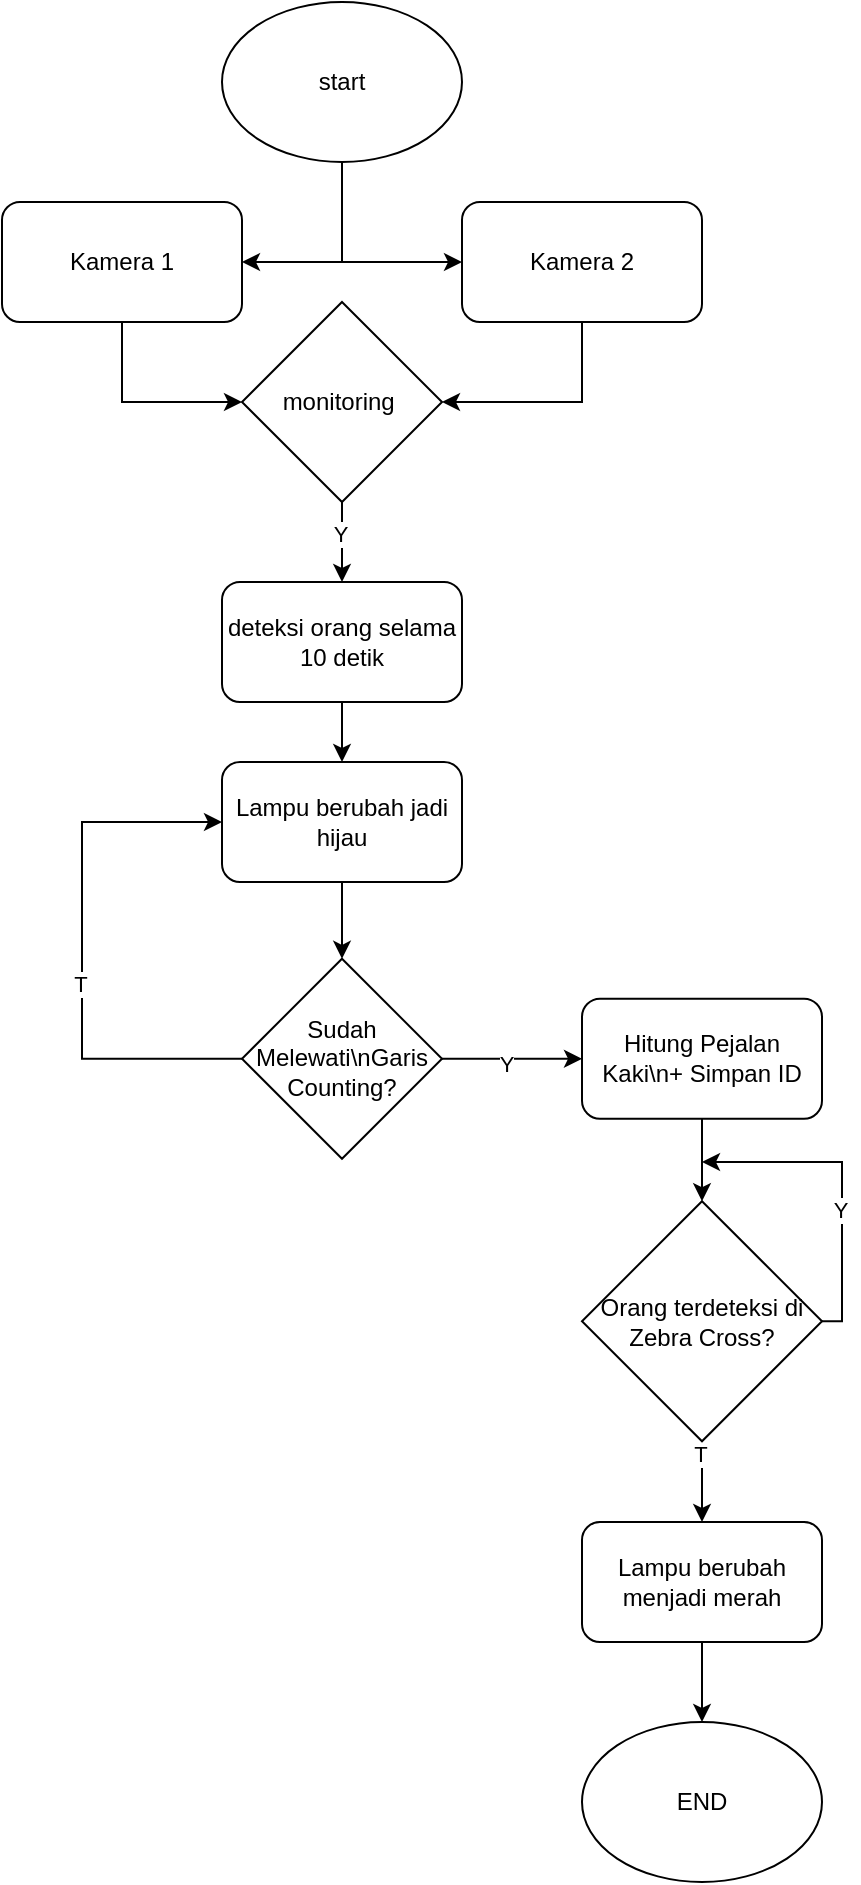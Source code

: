 <mxfile version="28.0.6" pages="3">
  <diagram name="Page-1" id="kqMX8wKbSJSOjKjzqDez">
    <mxGraphModel dx="1429" dy="905" grid="1" gridSize="10" guides="1" tooltips="1" connect="1" arrows="1" fold="1" page="1" pageScale="1" pageWidth="850" pageHeight="1100" math="0" shadow="0">
      <root>
        <mxCell id="0" />
        <mxCell id="1" parent="0" />
        <mxCell id="Sz4VTQsd2kn_JiCbOp-3-15" style="edgeStyle=orthogonalEdgeStyle;rounded=0;orthogonalLoop=1;jettySize=auto;html=1;entryX=0;entryY=0.5;entryDx=0;entryDy=0;" edge="1" parent="1" source="Sz4VTQsd2kn_JiCbOp-3-1" target="Sz4VTQsd2kn_JiCbOp-3-3">
          <mxGeometry relative="1" as="geometry">
            <Array as="points">
              <mxPoint x="280" y="150" />
            </Array>
          </mxGeometry>
        </mxCell>
        <mxCell id="Sz4VTQsd2kn_JiCbOp-3-17" style="edgeStyle=orthogonalEdgeStyle;rounded=0;orthogonalLoop=1;jettySize=auto;html=1;entryX=1;entryY=0.5;entryDx=0;entryDy=0;" edge="1" parent="1" source="Sz4VTQsd2kn_JiCbOp-3-1" target="Sz4VTQsd2kn_JiCbOp-3-2">
          <mxGeometry relative="1" as="geometry">
            <Array as="points">
              <mxPoint x="280" y="150" />
            </Array>
          </mxGeometry>
        </mxCell>
        <mxCell id="Sz4VTQsd2kn_JiCbOp-3-1" value="start" style="ellipse;whiteSpace=wrap;html=1;" vertex="1" parent="1">
          <mxGeometry x="220" y="20" width="120" height="80" as="geometry" />
        </mxCell>
        <mxCell id="Sz4VTQsd2kn_JiCbOp-3-33" style="edgeStyle=orthogonalEdgeStyle;rounded=0;orthogonalLoop=1;jettySize=auto;html=1;entryX=0;entryY=0.5;entryDx=0;entryDy=0;" edge="1" parent="1" source="Sz4VTQsd2kn_JiCbOp-3-2" target="Sz4VTQsd2kn_JiCbOp-3-32">
          <mxGeometry relative="1" as="geometry" />
        </mxCell>
        <mxCell id="Sz4VTQsd2kn_JiCbOp-3-2" value="Kamera 1" style="rounded=1;whiteSpace=wrap;html=1;" vertex="1" parent="1">
          <mxGeometry x="110" y="120" width="120" height="60" as="geometry" />
        </mxCell>
        <mxCell id="Sz4VTQsd2kn_JiCbOp-3-34" style="edgeStyle=orthogonalEdgeStyle;rounded=0;orthogonalLoop=1;jettySize=auto;html=1;entryX=1;entryY=0.5;entryDx=0;entryDy=0;" edge="1" parent="1" source="Sz4VTQsd2kn_JiCbOp-3-3" target="Sz4VTQsd2kn_JiCbOp-3-32">
          <mxGeometry relative="1" as="geometry">
            <Array as="points">
              <mxPoint x="400" y="220" />
            </Array>
          </mxGeometry>
        </mxCell>
        <mxCell id="Sz4VTQsd2kn_JiCbOp-3-3" value="Kamera 2" style="rounded=1;whiteSpace=wrap;html=1;" vertex="1" parent="1">
          <mxGeometry x="340" y="120" width="120" height="60" as="geometry" />
        </mxCell>
        <mxCell id="Sz4VTQsd2kn_JiCbOp-3-39" style="edgeStyle=orthogonalEdgeStyle;rounded=0;orthogonalLoop=1;jettySize=auto;html=1;" edge="1" parent="1" source="Sz4VTQsd2kn_JiCbOp-3-5" target="Sz4VTQsd2kn_JiCbOp-3-20">
          <mxGeometry relative="1" as="geometry" />
        </mxCell>
        <mxCell id="Sz4VTQsd2kn_JiCbOp-3-5" value="Lampu berubah jadi hijau" style="rounded=1;whiteSpace=wrap;html=1;" vertex="1" parent="1">
          <mxGeometry x="220" y="400" width="120" height="60" as="geometry" />
        </mxCell>
        <mxCell id="Sz4VTQsd2kn_JiCbOp-3-40" style="edgeStyle=orthogonalEdgeStyle;rounded=0;orthogonalLoop=1;jettySize=auto;html=1;entryX=0.5;entryY=0;entryDx=0;entryDy=0;" edge="1" parent="1" source="Sz4VTQsd2kn_JiCbOp-3-7" target="Sz4VTQsd2kn_JiCbOp-3-42">
          <mxGeometry relative="1" as="geometry">
            <mxPoint x="400" y="670" as="targetPoint" />
          </mxGeometry>
        </mxCell>
        <mxCell id="Sz4VTQsd2kn_JiCbOp-3-7" value="Hitung Pejalan Kaki\n+ Simpan ID" style="rounded=1;whiteSpace=wrap;html=1;" vertex="1" parent="1">
          <mxGeometry x="400" y="518.38" width="120" height="60" as="geometry" />
        </mxCell>
        <mxCell id="Sz4VTQsd2kn_JiCbOp-3-38" style="edgeStyle=orthogonalEdgeStyle;rounded=0;orthogonalLoop=1;jettySize=auto;html=1;" edge="1" parent="1" source="Sz4VTQsd2kn_JiCbOp-3-8" target="Sz4VTQsd2kn_JiCbOp-3-5">
          <mxGeometry relative="1" as="geometry" />
        </mxCell>
        <mxCell id="Sz4VTQsd2kn_JiCbOp-3-8" value="deteksi orang selama 10 detik" style="rounded=1;whiteSpace=wrap;html=1;" vertex="1" parent="1">
          <mxGeometry x="220" y="310" width="120" height="60" as="geometry" />
        </mxCell>
        <mxCell id="Sz4VTQsd2kn_JiCbOp-3-27" style="edgeStyle=orthogonalEdgeStyle;rounded=0;orthogonalLoop=1;jettySize=auto;html=1;" edge="1" parent="1" source="Sz4VTQsd2kn_JiCbOp-3-20" target="Sz4VTQsd2kn_JiCbOp-3-5">
          <mxGeometry relative="1" as="geometry">
            <mxPoint x="340" y="570" as="targetPoint" />
            <Array as="points">
              <mxPoint x="150" y="548" />
              <mxPoint x="150" y="430" />
            </Array>
          </mxGeometry>
        </mxCell>
        <mxCell id="Sz4VTQsd2kn_JiCbOp-3-28" value="T" style="edgeLabel;html=1;align=center;verticalAlign=middle;resizable=0;points=[];" vertex="1" connectable="0" parent="Sz4VTQsd2kn_JiCbOp-3-27">
          <mxGeometry x="-0.12" relative="1" as="geometry">
            <mxPoint x="-1" as="offset" />
          </mxGeometry>
        </mxCell>
        <mxCell id="Sz4VTQsd2kn_JiCbOp-3-55" style="edgeStyle=orthogonalEdgeStyle;rounded=0;orthogonalLoop=1;jettySize=auto;html=1;entryX=0;entryY=0.5;entryDx=0;entryDy=0;" edge="1" parent="1" source="Sz4VTQsd2kn_JiCbOp-3-20" target="Sz4VTQsd2kn_JiCbOp-3-7">
          <mxGeometry relative="1" as="geometry" />
        </mxCell>
        <mxCell id="Sz4VTQsd2kn_JiCbOp-3-56" value="Y" style="edgeLabel;html=1;align=center;verticalAlign=middle;resizable=0;points=[];" vertex="1" connectable="0" parent="Sz4VTQsd2kn_JiCbOp-3-55">
          <mxGeometry x="-0.095" y="-2" relative="1" as="geometry">
            <mxPoint as="offset" />
          </mxGeometry>
        </mxCell>
        <mxCell id="Sz4VTQsd2kn_JiCbOp-3-20" value="Sudah Melewati\nGaris Counting?" style="rhombus;whiteSpace=wrap;html=1;" vertex="1" parent="1">
          <mxGeometry x="230" y="498.38" width="100" height="100" as="geometry" />
        </mxCell>
        <mxCell id="Sz4VTQsd2kn_JiCbOp-3-35" style="edgeStyle=orthogonalEdgeStyle;rounded=0;orthogonalLoop=1;jettySize=auto;html=1;" edge="1" parent="1" source="Sz4VTQsd2kn_JiCbOp-3-32" target="Sz4VTQsd2kn_JiCbOp-3-8">
          <mxGeometry relative="1" as="geometry" />
        </mxCell>
        <mxCell id="Sz4VTQsd2kn_JiCbOp-3-36" value="Y" style="edgeLabel;html=1;align=center;verticalAlign=middle;resizable=0;points=[];" vertex="1" connectable="0" parent="Sz4VTQsd2kn_JiCbOp-3-35">
          <mxGeometry x="-0.233" y="-1" relative="1" as="geometry">
            <mxPoint as="offset" />
          </mxGeometry>
        </mxCell>
        <mxCell id="Sz4VTQsd2kn_JiCbOp-3-32" value="monitoring&amp;nbsp;" style="rhombus;whiteSpace=wrap;html=1;" vertex="1" parent="1">
          <mxGeometry x="230" y="170" width="100" height="100" as="geometry" />
        </mxCell>
        <mxCell id="Sz4VTQsd2kn_JiCbOp-3-46" style="edgeStyle=orthogonalEdgeStyle;rounded=0;orthogonalLoop=1;jettySize=auto;html=1;entryX=0.5;entryY=0;entryDx=0;entryDy=0;" edge="1" parent="1" source="Sz4VTQsd2kn_JiCbOp-3-42" target="Sz4VTQsd2kn_JiCbOp-3-43">
          <mxGeometry relative="1" as="geometry" />
        </mxCell>
        <mxCell id="Sz4VTQsd2kn_JiCbOp-3-47" value="T" style="edgeLabel;html=1;align=center;verticalAlign=middle;resizable=0;points=[];" vertex="1" connectable="0" parent="Sz4VTQsd2kn_JiCbOp-3-46">
          <mxGeometry x="-0.688" y="-1" relative="1" as="geometry">
            <mxPoint as="offset" />
          </mxGeometry>
        </mxCell>
        <mxCell id="Sz4VTQsd2kn_JiCbOp-3-51" style="edgeStyle=orthogonalEdgeStyle;rounded=0;orthogonalLoop=1;jettySize=auto;html=1;exitX=1;exitY=0.5;exitDx=0;exitDy=0;" edge="1" parent="1" source="Sz4VTQsd2kn_JiCbOp-3-42">
          <mxGeometry relative="1" as="geometry">
            <mxPoint x="460" y="600" as="targetPoint" />
            <mxPoint x="520" y="689.62" as="sourcePoint" />
            <Array as="points">
              <mxPoint x="530" y="679.62" />
              <mxPoint x="530" y="599.62" />
            </Array>
          </mxGeometry>
        </mxCell>
        <mxCell id="Sz4VTQsd2kn_JiCbOp-3-52" value="Y" style="edgeLabel;html=1;align=center;verticalAlign=middle;resizable=0;points=[];" vertex="1" connectable="0" parent="Sz4VTQsd2kn_JiCbOp-3-51">
          <mxGeometry x="-0.177" y="1" relative="1" as="geometry">
            <mxPoint as="offset" />
          </mxGeometry>
        </mxCell>
        <mxCell id="Sz4VTQsd2kn_JiCbOp-3-42" value="Orang terdeteksi di Zebra Cross?" style="rhombus;whiteSpace=wrap;html=1;" vertex="1" parent="1">
          <mxGeometry x="400" y="619.62" width="120" height="120" as="geometry" />
        </mxCell>
        <mxCell id="Sz4VTQsd2kn_JiCbOp-3-54" style="edgeStyle=orthogonalEdgeStyle;rounded=0;orthogonalLoop=1;jettySize=auto;html=1;" edge="1" parent="1" source="Sz4VTQsd2kn_JiCbOp-3-43" target="Sz4VTQsd2kn_JiCbOp-3-53">
          <mxGeometry relative="1" as="geometry" />
        </mxCell>
        <mxCell id="Sz4VTQsd2kn_JiCbOp-3-43" value="Lampu berubah menjadi merah" style="rounded=1;whiteSpace=wrap;html=1;" vertex="1" parent="1">
          <mxGeometry x="400" y="780" width="120" height="60" as="geometry" />
        </mxCell>
        <mxCell id="Sz4VTQsd2kn_JiCbOp-3-53" value="END" style="ellipse;whiteSpace=wrap;html=1;" vertex="1" parent="1">
          <mxGeometry x="400" y="880" width="120" height="80" as="geometry" />
        </mxCell>
      </root>
    </mxGraphModel>
  </diagram>
  <diagram id="9K2mhvO23MX6xCT-X3fV" name="Page-2">
    <mxGraphModel dx="1209" dy="766" grid="1" gridSize="10" guides="1" tooltips="1" connect="1" arrows="1" fold="1" page="1" pageScale="1" pageWidth="850" pageHeight="1100" math="0" shadow="0">
      <root>
        <mxCell id="0" />
        <mxCell id="1" parent="0" />
        <mxCell id="72jbQJGxdnX0HRgXQl3E-17" style="edgeStyle=orthogonalEdgeStyle;rounded=0;orthogonalLoop=1;jettySize=auto;html=1;" edge="1" parent="1" source="72jbQJGxdnX0HRgXQl3E-1" target="72jbQJGxdnX0HRgXQl3E-2">
          <mxGeometry relative="1" as="geometry" />
        </mxCell>
        <mxCell id="72jbQJGxdnX0HRgXQl3E-1" value="START" style="ellipse;whiteSpace=wrap;html=1;" vertex="1" parent="1">
          <mxGeometry x="10" y="180" width="75" height="50" as="geometry" />
        </mxCell>
        <mxCell id="72jbQJGxdnX0HRgXQl3E-18" style="edgeStyle=orthogonalEdgeStyle;rounded=0;orthogonalLoop=1;jettySize=auto;html=1;" edge="1" parent="1" source="72jbQJGxdnX0HRgXQl3E-2" target="72jbQJGxdnX0HRgXQl3E-3">
          <mxGeometry relative="1" as="geometry" />
        </mxCell>
        <mxCell id="72jbQJGxdnX0HRgXQl3E-2" value="inisiasi sensor MPU6050 dan Lora" style="rounded=1;whiteSpace=wrap;html=1;" vertex="1" parent="1">
          <mxGeometry x="110" y="175" width="120" height="60" as="geometry" />
        </mxCell>
        <mxCell id="72jbQJGxdnX0HRgXQl3E-44" style="edgeStyle=orthogonalEdgeStyle;rounded=0;orthogonalLoop=1;jettySize=auto;html=1;entryX=0;entryY=0.5;entryDx=0;entryDy=0;" edge="1" parent="1" source="72jbQJGxdnX0HRgXQl3E-3" target="72jbQJGxdnX0HRgXQl3E-42">
          <mxGeometry relative="1" as="geometry" />
        </mxCell>
        <mxCell id="72jbQJGxdnX0HRgXQl3E-3" value="Baca sudut kemiringan dari MPU6050" style="rounded=1;whiteSpace=wrap;html=1;" vertex="1" parent="1">
          <mxGeometry x="260" y="175" width="120" height="60" as="geometry" />
        </mxCell>
        <mxCell id="72jbQJGxdnX0HRgXQl3E-20" style="edgeStyle=orthogonalEdgeStyle;rounded=0;orthogonalLoop=1;jettySize=auto;html=1;entryX=0;entryY=0.5;entryDx=0;entryDy=0;" edge="1" parent="1" source="72jbQJGxdnX0HRgXQl3E-4" target="72jbQJGxdnX0HRgXQl3E-6">
          <mxGeometry relative="1" as="geometry" />
        </mxCell>
        <mxCell id="72jbQJGxdnX0HRgXQl3E-23" value="T" style="edgeLabel;html=1;align=center;verticalAlign=middle;resizable=0;points=[];" vertex="1" connectable="0" parent="72jbQJGxdnX0HRgXQl3E-20">
          <mxGeometry x="0.29" y="-1" relative="1" as="geometry">
            <mxPoint as="offset" />
          </mxGeometry>
        </mxCell>
        <mxCell id="72jbQJGxdnX0HRgXQl3E-22" style="edgeStyle=orthogonalEdgeStyle;rounded=0;orthogonalLoop=1;jettySize=auto;html=1;entryX=0.5;entryY=0;entryDx=0;entryDy=0;" edge="1" parent="1" source="72jbQJGxdnX0HRgXQl3E-4" target="72jbQJGxdnX0HRgXQl3E-10">
          <mxGeometry relative="1" as="geometry">
            <mxPoint x="685" y="290" as="targetPoint" />
            <Array as="points">
              <mxPoint x="565" y="280" />
              <mxPoint x="585" y="280" />
            </Array>
          </mxGeometry>
        </mxCell>
        <mxCell id="72jbQJGxdnX0HRgXQl3E-24" value="Y" style="edgeLabel;html=1;align=center;verticalAlign=middle;resizable=0;points=[];" vertex="1" connectable="0" parent="72jbQJGxdnX0HRgXQl3E-22">
          <mxGeometry x="-0.263" relative="1" as="geometry">
            <mxPoint as="offset" />
          </mxGeometry>
        </mxCell>
        <mxCell id="72jbQJGxdnX0HRgXQl3E-4" value="kemiringan&amp;nbsp;&lt;div&gt;low ?&lt;/div&gt;" style="rhombus;whiteSpace=wrap;html=1;" vertex="1" parent="1">
          <mxGeometry x="520" y="157.5" width="90" height="95" as="geometry" />
        </mxCell>
        <mxCell id="72jbQJGxdnX0HRgXQl3E-21" style="edgeStyle=orthogonalEdgeStyle;rounded=0;orthogonalLoop=1;jettySize=auto;html=1;" edge="1" parent="1" source="72jbQJGxdnX0HRgXQl3E-6" target="72jbQJGxdnX0HRgXQl3E-7">
          <mxGeometry relative="1" as="geometry" />
        </mxCell>
        <mxCell id="72jbQJGxdnX0HRgXQl3E-26" value="T" style="edgeLabel;html=1;align=center;verticalAlign=middle;resizable=0;points=[];" vertex="1" connectable="0" parent="72jbQJGxdnX0HRgXQl3E-21">
          <mxGeometry x="-0.665" relative="1" as="geometry">
            <mxPoint as="offset" />
          </mxGeometry>
        </mxCell>
        <mxCell id="72jbQJGxdnX0HRgXQl3E-25" style="edgeStyle=orthogonalEdgeStyle;rounded=0;orthogonalLoop=1;jettySize=auto;html=1;entryX=0.5;entryY=0;entryDx=0;entryDy=0;" edge="1" parent="1" source="72jbQJGxdnX0HRgXQl3E-6" target="72jbQJGxdnX0HRgXQl3E-10">
          <mxGeometry relative="1" as="geometry">
            <mxPoint x="685.0" y="290" as="targetPoint" />
            <Array as="points">
              <mxPoint x="685" y="280" />
              <mxPoint x="585" y="280" />
            </Array>
          </mxGeometry>
        </mxCell>
        <mxCell id="72jbQJGxdnX0HRgXQl3E-29" value="y" style="edgeLabel;html=1;align=center;verticalAlign=middle;resizable=0;points=[];" vertex="1" connectable="0" parent="72jbQJGxdnX0HRgXQl3E-25">
          <mxGeometry x="-0.531" relative="1" as="geometry">
            <mxPoint as="offset" />
          </mxGeometry>
        </mxCell>
        <mxCell id="72jbQJGxdnX0HRgXQl3E-6" value="kemiringan&lt;div&gt;medium?&lt;/div&gt;" style="rhombus;whiteSpace=wrap;html=1;" vertex="1" parent="1">
          <mxGeometry x="640" y="157.5" width="90" height="95" as="geometry" />
        </mxCell>
        <mxCell id="72jbQJGxdnX0HRgXQl3E-27" style="edgeStyle=orthogonalEdgeStyle;rounded=0;orthogonalLoop=1;jettySize=auto;html=1;entryX=0.5;entryY=0;entryDx=0;entryDy=0;" edge="1" parent="1" source="72jbQJGxdnX0HRgXQl3E-7" target="72jbQJGxdnX0HRgXQl3E-10">
          <mxGeometry relative="1" as="geometry">
            <mxPoint x="685.0" y="290" as="targetPoint" />
            <Array as="points">
              <mxPoint x="805" y="280" />
              <mxPoint x="585" y="280" />
            </Array>
          </mxGeometry>
        </mxCell>
        <mxCell id="72jbQJGxdnX0HRgXQl3E-31" value="Y" style="edgeLabel;html=1;align=center;verticalAlign=middle;resizable=0;points=[];" vertex="1" connectable="0" parent="72jbQJGxdnX0HRgXQl3E-27">
          <mxGeometry x="-0.42" y="-1" relative="1" as="geometry">
            <mxPoint as="offset" />
          </mxGeometry>
        </mxCell>
        <mxCell id="72jbQJGxdnX0HRgXQl3E-7" value="kemiringan high?" style="rhombus;whiteSpace=wrap;html=1;" vertex="1" parent="1">
          <mxGeometry x="760" y="157.5" width="90" height="95" as="geometry" />
        </mxCell>
        <mxCell id="72jbQJGxdnX0HRgXQl3E-32" style="edgeStyle=orthogonalEdgeStyle;rounded=0;orthogonalLoop=1;jettySize=auto;html=1;" edge="1" parent="1" source="72jbQJGxdnX0HRgXQl3E-9" target="72jbQJGxdnX0HRgXQl3E-12">
          <mxGeometry relative="1" as="geometry" />
        </mxCell>
        <mxCell id="72jbQJGxdnX0HRgXQl3E-9" value="tangkap data&amp;nbsp;" style="rounded=1;whiteSpace=wrap;html=1;" vertex="1" parent="1">
          <mxGeometry x="535" y="380" width="100" height="50" as="geometry" />
        </mxCell>
        <mxCell id="72jbQJGxdnX0HRgXQl3E-30" style="edgeStyle=orthogonalEdgeStyle;rounded=0;orthogonalLoop=1;jettySize=auto;html=1;entryX=0.5;entryY=0;entryDx=0;entryDy=0;" edge="1" parent="1" source="72jbQJGxdnX0HRgXQl3E-10" target="72jbQJGxdnX0HRgXQl3E-9">
          <mxGeometry relative="1" as="geometry" />
        </mxCell>
        <mxCell id="72jbQJGxdnX0HRgXQl3E-10" value="Mengirim data via lora gateaway" style="rounded=1;whiteSpace=wrap;html=1;" vertex="1" parent="1">
          <mxGeometry x="535" y="300" width="100" height="50" as="geometry" />
        </mxCell>
        <mxCell id="72jbQJGxdnX0HRgXQl3E-33" style="edgeStyle=orthogonalEdgeStyle;rounded=0;orthogonalLoop=1;jettySize=auto;html=1;entryX=0.5;entryY=0;entryDx=0;entryDy=0;" edge="1" parent="1" source="72jbQJGxdnX0HRgXQl3E-12" target="72jbQJGxdnX0HRgXQl3E-13">
          <mxGeometry relative="1" as="geometry" />
        </mxCell>
        <mxCell id="72jbQJGxdnX0HRgXQl3E-12" value="Input ke database" style="rounded=1;whiteSpace=wrap;html=1;" vertex="1" parent="1">
          <mxGeometry x="535" y="460" width="100" height="50" as="geometry" />
        </mxCell>
        <mxCell id="72jbQJGxdnX0HRgXQl3E-34" style="edgeStyle=orthogonalEdgeStyle;rounded=0;orthogonalLoop=1;jettySize=auto;html=1;entryX=1;entryY=0.5;entryDx=0;entryDy=0;" edge="1" parent="1" source="72jbQJGxdnX0HRgXQl3E-13" target="72jbQJGxdnX0HRgXQl3E-15">
          <mxGeometry relative="1" as="geometry" />
        </mxCell>
        <mxCell id="72jbQJGxdnX0HRgXQl3E-13" value="dashboard web tampilkan data status" style="rounded=1;whiteSpace=wrap;html=1;" vertex="1" parent="1">
          <mxGeometry x="535" y="540" width="100" height="50" as="geometry" />
        </mxCell>
        <mxCell id="72jbQJGxdnX0HRgXQl3E-35" style="edgeStyle=orthogonalEdgeStyle;rounded=0;orthogonalLoop=1;jettySize=auto;html=1;" edge="1" parent="1" source="72jbQJGxdnX0HRgXQl3E-15" target="72jbQJGxdnX0HRgXQl3E-16">
          <mxGeometry relative="1" as="geometry">
            <Array as="points">
              <mxPoint x="410" y="567" />
            </Array>
          </mxGeometry>
        </mxCell>
        <mxCell id="72jbQJGxdnX0HRgXQl3E-40" value="Y" style="edgeLabel;html=1;align=center;verticalAlign=middle;resizable=0;points=[];" vertex="1" connectable="0" parent="72jbQJGxdnX0HRgXQl3E-35">
          <mxGeometry x="-0.749" relative="1" as="geometry">
            <mxPoint as="offset" />
          </mxGeometry>
        </mxCell>
        <mxCell id="72jbQJGxdnX0HRgXQl3E-38" style="edgeStyle=orthogonalEdgeStyle;rounded=0;orthogonalLoop=1;jettySize=auto;html=1;entryX=1;entryY=0.5;entryDx=0;entryDy=0;" edge="1" parent="1" source="72jbQJGxdnX0HRgXQl3E-15" target="72jbQJGxdnX0HRgXQl3E-13">
          <mxGeometry relative="1" as="geometry">
            <Array as="points">
              <mxPoint x="435" y="630" />
              <mxPoint x="655" y="630" />
              <mxPoint x="655" y="565" />
            </Array>
          </mxGeometry>
        </mxCell>
        <mxCell id="72jbQJGxdnX0HRgXQl3E-39" value="T" style="edgeLabel;html=1;align=center;verticalAlign=middle;resizable=0;points=[];" vertex="1" connectable="0" parent="72jbQJGxdnX0HRgXQl3E-38">
          <mxGeometry x="-0.177" y="4" relative="1" as="geometry">
            <mxPoint y="1" as="offset" />
          </mxGeometry>
        </mxCell>
        <mxCell id="72jbQJGxdnX0HRgXQl3E-15" value="Darurat?" style="rhombus;whiteSpace=wrap;html=1;" vertex="1" parent="1">
          <mxGeometry x="390" y="517.5" width="90" height="95" as="geometry" />
        </mxCell>
        <mxCell id="72jbQJGxdnX0HRgXQl3E-41" style="edgeStyle=orthogonalEdgeStyle;rounded=0;orthogonalLoop=1;jettySize=auto;html=1;entryX=1;entryY=0.5;entryDx=0;entryDy=0;" edge="1" parent="1" source="72jbQJGxdnX0HRgXQl3E-16" target="72jbQJGxdnX0HRgXQl3E-37">
          <mxGeometry relative="1" as="geometry">
            <Array as="points" />
          </mxGeometry>
        </mxCell>
        <mxCell id="72jbQJGxdnX0HRgXQl3E-16" value="Kirim notifikasi&lt;div&gt;ke petugas&lt;/div&gt;" style="rounded=1;whiteSpace=wrap;html=1;" vertex="1" parent="1">
          <mxGeometry x="200" y="542.5" width="100" height="50" as="geometry" />
        </mxCell>
        <mxCell id="72jbQJGxdnX0HRgXQl3E-37" value="START" style="ellipse;whiteSpace=wrap;html=1;" vertex="1" parent="1">
          <mxGeometry x="85" y="542.5" width="75" height="50" as="geometry" />
        </mxCell>
        <mxCell id="72jbQJGxdnX0HRgXQl3E-43" style="edgeStyle=orthogonalEdgeStyle;rounded=0;orthogonalLoop=1;jettySize=auto;html=1;entryX=0;entryY=0.5;entryDx=0;entryDy=0;" edge="1" parent="1" source="72jbQJGxdnX0HRgXQl3E-42" target="72jbQJGxdnX0HRgXQl3E-4">
          <mxGeometry relative="1" as="geometry" />
        </mxCell>
        <mxCell id="72jbQJGxdnX0HRgXQl3E-47" value="T" style="edgeLabel;html=1;align=center;verticalAlign=middle;resizable=0;points=[];" vertex="1" connectable="0" parent="72jbQJGxdnX0HRgXQl3E-43">
          <mxGeometry x="0.536" relative="1" as="geometry">
            <mxPoint as="offset" />
          </mxGeometry>
        </mxCell>
        <mxCell id="72jbQJGxdnX0HRgXQl3E-45" style="edgeStyle=orthogonalEdgeStyle;rounded=0;orthogonalLoop=1;jettySize=auto;html=1;entryX=0.5;entryY=0;entryDx=0;entryDy=0;" edge="1" parent="1" source="72jbQJGxdnX0HRgXQl3E-42" target="72jbQJGxdnX0HRgXQl3E-10">
          <mxGeometry relative="1" as="geometry">
            <Array as="points">
              <mxPoint x="455" y="280" />
              <mxPoint x="585" y="280" />
            </Array>
          </mxGeometry>
        </mxCell>
        <mxCell id="72jbQJGxdnX0HRgXQl3E-46" value="Y" style="edgeLabel;html=1;align=center;verticalAlign=middle;resizable=0;points=[];" vertex="1" connectable="0" parent="72jbQJGxdnX0HRgXQl3E-45">
          <mxGeometry x="-0.322" y="-1" relative="1" as="geometry">
            <mxPoint as="offset" />
          </mxGeometry>
        </mxCell>
        <mxCell id="72jbQJGxdnX0HRgXQl3E-42" value="Tidak miring?" style="rhombus;whiteSpace=wrap;html=1;" vertex="1" parent="1">
          <mxGeometry x="410" y="157.5" width="90" height="95" as="geometry" />
        </mxCell>
      </root>
    </mxGraphModel>
  </diagram>
  <diagram id="RN05v2rP_rlpFgnbjfGN" name="Page-3">
    <mxGraphModel dx="1429" dy="905" grid="1" gridSize="10" guides="1" tooltips="1" connect="1" arrows="1" fold="1" page="1" pageScale="1" pageWidth="850" pageHeight="1100" math="0" shadow="0">
      <root>
        <mxCell id="0" />
        <mxCell id="1" parent="0" />
        <mxCell id="Y86OrLRGnxazHZVZZzI--69" style="edgeStyle=orthogonalEdgeStyle;rounded=0;orthogonalLoop=1;jettySize=auto;html=1;" parent="1" source="Y86OrLRGnxazHZVZZzI--32" target="Y86OrLRGnxazHZVZZzI--34" edge="1">
          <mxGeometry relative="1" as="geometry" />
        </mxCell>
        <mxCell id="Y86OrLRGnxazHZVZZzI--32" value="START" style="ellipse;whiteSpace=wrap;html=1;" parent="1" vertex="1">
          <mxGeometry x="79.91" y="70" width="75" height="50" as="geometry" />
        </mxCell>
        <mxCell id="Y86OrLRGnxazHZVZZzI--70" style="edgeStyle=orthogonalEdgeStyle;rounded=0;orthogonalLoop=1;jettySize=auto;html=1;entryX=0.5;entryY=0;entryDx=0;entryDy=0;" parent="1" source="Y86OrLRGnxazHZVZZzI--34" target="Y86OrLRGnxazHZVZZzI--50" edge="1">
          <mxGeometry relative="1" as="geometry" />
        </mxCell>
        <mxCell id="Y86OrLRGnxazHZVZZzI--34" value="Monitoring kamera 1 dan kamera 2" style="rounded=1;whiteSpace=wrap;html=1;" parent="1" vertex="1">
          <mxGeometry x="57.41" y="145" width="120" height="60" as="geometry" />
        </mxCell>
        <mxCell id="Y86OrLRGnxazHZVZZzI--37" style="edgeStyle=orthogonalEdgeStyle;rounded=0;orthogonalLoop=1;jettySize=auto;html=1;" parent="1" source="Y86OrLRGnxazHZVZZzI--38" target="Y86OrLRGnxazHZVZZzI--47" edge="1">
          <mxGeometry relative="1" as="geometry" />
        </mxCell>
        <mxCell id="Y86OrLRGnxazHZVZZzI--38" value="Lampu Penyeberangan Menyala Hijau" style="rounded=1;whiteSpace=wrap;html=1;" parent="1" vertex="1">
          <mxGeometry x="57.41" y="460" width="120" height="60" as="geometry" />
        </mxCell>
        <mxCell id="Y86OrLRGnxazHZVZZzI--80" style="edgeStyle=orthogonalEdgeStyle;rounded=0;orthogonalLoop=1;jettySize=auto;html=1;entryX=0;entryY=0.5;entryDx=0;entryDy=0;" parent="1" source="Y86OrLRGnxazHZVZZzI--40" target="Y86OrLRGnxazHZVZZzI--59" edge="1">
          <mxGeometry relative="1" as="geometry" />
        </mxCell>
        <mxCell id="Y86OrLRGnxazHZVZZzI--40" value="Hitung Pejalan Kaki + Simpan ID + Waktu ke Database" style="rounded=1;whiteSpace=wrap;html=1;" parent="1" vertex="1">
          <mxGeometry x="57.41" y="670" width="120" height="60" as="geometry" />
        </mxCell>
        <mxCell id="Y86OrLRGnxazHZVZZzI--72" style="edgeStyle=orthogonalEdgeStyle;rounded=0;orthogonalLoop=1;jettySize=auto;html=1;" parent="1" source="Y86OrLRGnxazHZVZZzI--47" target="Y86OrLRGnxazHZVZZzI--40" edge="1">
          <mxGeometry relative="1" as="geometry" />
        </mxCell>
        <mxCell id="Y86OrLRGnxazHZVZZzI--74" value="Y" style="edgeLabel;html=1;align=center;verticalAlign=middle;resizable=0;points=[];" parent="Y86OrLRGnxazHZVZZzI--72" vertex="1" connectable="0">
          <mxGeometry x="0.12" y="1" relative="1" as="geometry">
            <mxPoint as="offset" />
          </mxGeometry>
        </mxCell>
        <mxCell id="Y86OrLRGnxazHZVZZzI--79" style="edgeStyle=orthogonalEdgeStyle;rounded=0;orthogonalLoop=1;jettySize=auto;html=1;entryX=0;entryY=0.5;entryDx=0;entryDy=0;" parent="1" source="Y86OrLRGnxazHZVZZzI--47" target="Y86OrLRGnxazHZVZZzI--38" edge="1">
          <mxGeometry relative="1" as="geometry">
            <Array as="points">
              <mxPoint x="37.91" y="590" />
              <mxPoint x="37.91" y="490" />
            </Array>
          </mxGeometry>
        </mxCell>
        <mxCell id="UkkUx2JLaulnra_VXYyr-3" value="T" style="edgeLabel;html=1;align=center;verticalAlign=middle;resizable=0;points=[];" vertex="1" connectable="0" parent="Y86OrLRGnxazHZVZZzI--79">
          <mxGeometry x="0.1" y="4" relative="1" as="geometry">
            <mxPoint y="-1" as="offset" />
          </mxGeometry>
        </mxCell>
        <mxCell id="Y86OrLRGnxazHZVZZzI--47" value="Apakah pejalan sudah melewati garis counting?" style="rhombus;whiteSpace=wrap;html=1;" parent="1" vertex="1">
          <mxGeometry x="67.41" y="540" width="100" height="100" as="geometry" />
        </mxCell>
        <mxCell id="Y86OrLRGnxazHZVZZzI--66" style="edgeStyle=orthogonalEdgeStyle;rounded=0;orthogonalLoop=1;jettySize=auto;html=1;entryX=0;entryY=0.5;entryDx=0;entryDy=0;" parent="1" source="Y86OrLRGnxazHZVZZzI--50" target="Y86OrLRGnxazHZVZZzI--34" edge="1">
          <mxGeometry relative="1" as="geometry">
            <Array as="points">
              <mxPoint x="29.91" y="285" />
              <mxPoint x="29.91" y="175" />
            </Array>
          </mxGeometry>
        </mxCell>
        <mxCell id="Y86OrLRGnxazHZVZZzI--67" value="T" style="edgeLabel;html=1;align=center;verticalAlign=middle;resizable=0;points=[];" parent="Y86OrLRGnxazHZVZZzI--66" vertex="1" connectable="0">
          <mxGeometry x="-0.351" y="-1" relative="1" as="geometry">
            <mxPoint y="-36" as="offset" />
          </mxGeometry>
        </mxCell>
        <mxCell id="Y86OrLRGnxazHZVZZzI--71" style="edgeStyle=orthogonalEdgeStyle;rounded=0;orthogonalLoop=1;jettySize=auto;html=1;entryX=0.5;entryY=0;entryDx=0;entryDy=0;" parent="1" source="Y86OrLRGnxazHZVZZzI--50" target="UkkUx2JLaulnra_VXYyr-4" edge="1">
          <mxGeometry relative="1" as="geometry" />
        </mxCell>
        <mxCell id="Y86OrLRGnxazHZVZZzI--75" value="Y" style="edgeLabel;html=1;align=center;verticalAlign=middle;resizable=0;points=[];" parent="Y86OrLRGnxazHZVZZzI--71" vertex="1" connectable="0">
          <mxGeometry x="-0.518" relative="1" as="geometry">
            <mxPoint y="6" as="offset" />
          </mxGeometry>
        </mxCell>
        <mxCell id="Y86OrLRGnxazHZVZZzI--50" value="Apakah orang terdeteksi selama 10 detik?" style="rhombus;whiteSpace=wrap;html=1;" parent="1" vertex="1">
          <mxGeometry x="67.41" y="235" width="100" height="100" as="geometry" />
        </mxCell>
        <mxCell id="Y86OrLRGnxazHZVZZzI--51" style="edgeStyle=orthogonalEdgeStyle;rounded=0;orthogonalLoop=1;jettySize=auto;html=1;entryX=0;entryY=0.5;entryDx=0;entryDy=0;" parent="1" source="Y86OrLRGnxazHZVZZzI--55" target="UkkUx2JLaulnra_VXYyr-5" edge="1">
          <mxGeometry relative="1" as="geometry">
            <Array as="points" />
          </mxGeometry>
        </mxCell>
        <mxCell id="Y86OrLRGnxazHZVZZzI--52" value="T" style="edgeLabel;html=1;align=center;verticalAlign=middle;resizable=0;points=[];" parent="Y86OrLRGnxazHZVZZzI--51" vertex="1" connectable="0">
          <mxGeometry x="-0.688" y="-1" relative="1" as="geometry">
            <mxPoint x="14" as="offset" />
          </mxGeometry>
        </mxCell>
        <mxCell id="UkkUx2JLaulnra_VXYyr-1" style="edgeStyle=orthogonalEdgeStyle;rounded=0;orthogonalLoop=1;jettySize=auto;html=1;entryX=1;entryY=0.5;entryDx=0;entryDy=0;" edge="1" parent="1" source="Y86OrLRGnxazHZVZZzI--55" target="Y86OrLRGnxazHZVZZzI--38">
          <mxGeometry relative="1" as="geometry">
            <Array as="points">
              <mxPoint x="439.91" y="490" />
            </Array>
          </mxGeometry>
        </mxCell>
        <mxCell id="UkkUx2JLaulnra_VXYyr-2" value="Y" style="edgeLabel;html=1;align=center;verticalAlign=middle;resizable=0;points=[];" vertex="1" connectable="0" parent="UkkUx2JLaulnra_VXYyr-1">
          <mxGeometry x="-0.649" y="1" relative="1" as="geometry">
            <mxPoint as="offset" />
          </mxGeometry>
        </mxCell>
        <mxCell id="Y86OrLRGnxazHZVZZzI--55" value="Apakah orang masih terdeteksi di Zebra Cross?" style="rhombus;whiteSpace=wrap;html=1;" parent="1" vertex="1">
          <mxGeometry x="379.91" y="640" width="120" height="120" as="geometry" />
        </mxCell>
        <mxCell id="Y86OrLRGnxazHZVZZzI--56" style="edgeStyle=orthogonalEdgeStyle;rounded=0;orthogonalLoop=1;jettySize=auto;html=1;" parent="1" target="Y86OrLRGnxazHZVZZzI--60" edge="1">
          <mxGeometry relative="1" as="geometry">
            <mxPoint x="749.91" y="680" as="sourcePoint" />
            <mxPoint x="749.91" y="760" as="targetPoint" />
          </mxGeometry>
        </mxCell>
        <mxCell id="Y86OrLRGnxazHZVZZzI--57" value="Lampu Penyeberangan Menyala Merah" style="rounded=1;whiteSpace=wrap;html=1;" parent="1" vertex="1">
          <mxGeometry x="689.91" y="670" width="120" height="60" as="geometry" />
        </mxCell>
        <mxCell id="Y86OrLRGnxazHZVZZzI--81" style="edgeStyle=orthogonalEdgeStyle;rounded=0;orthogonalLoop=1;jettySize=auto;html=1;entryX=0;entryY=0.5;entryDx=0;entryDy=0;" parent="1" source="Y86OrLRGnxazHZVZZzI--59" target="Y86OrLRGnxazHZVZZzI--55" edge="1">
          <mxGeometry relative="1" as="geometry" />
        </mxCell>
        <mxCell id="Y86OrLRGnxazHZVZZzI--59" value="Update People Counting ke Website/Dashboard" style="rounded=1;whiteSpace=wrap;html=1;" parent="1" vertex="1">
          <mxGeometry x="219.91" y="670" width="120" height="60" as="geometry" />
        </mxCell>
        <mxCell id="Y86OrLRGnxazHZVZZzI--83" style="edgeStyle=orthogonalEdgeStyle;rounded=0;orthogonalLoop=1;jettySize=auto;html=1;entryX=0.5;entryY=0;entryDx=0;entryDy=0;" parent="1" source="Y86OrLRGnxazHZVZZzI--60" target="Y86OrLRGnxazHZVZZzI--82" edge="1">
          <mxGeometry relative="1" as="geometry" />
        </mxCell>
        <mxCell id="Y86OrLRGnxazHZVZZzI--60" value="Update Status Lampu ke Website/Dashboard" style="rounded=1;whiteSpace=wrap;html=1;" parent="1" vertex="1">
          <mxGeometry x="679.91" y="760" width="140" height="60" as="geometry" />
        </mxCell>
        <mxCell id="Y86OrLRGnxazHZVZZzI--82" value="END" style="ellipse;whiteSpace=wrap;html=1;" parent="1" vertex="1">
          <mxGeometry x="712.41" y="850" width="75" height="50" as="geometry" />
        </mxCell>
        <mxCell id="UkkUx2JLaulnra_VXYyr-7" style="edgeStyle=orthogonalEdgeStyle;rounded=0;orthogonalLoop=1;jettySize=auto;html=1;" edge="1" parent="1" source="UkkUx2JLaulnra_VXYyr-4" target="Y86OrLRGnxazHZVZZzI--38">
          <mxGeometry relative="1" as="geometry" />
        </mxCell>
        <mxCell id="UkkUx2JLaulnra_VXYyr-4" value="MQTT Broker kirim status&amp;nbsp;lampu ke Wokwi" style="rounded=1;whiteSpace=wrap;html=1;" vertex="1" parent="1">
          <mxGeometry x="57.41" y="375" width="120" height="60" as="geometry" />
        </mxCell>
        <mxCell id="UkkUx2JLaulnra_VXYyr-6" style="edgeStyle=orthogonalEdgeStyle;rounded=0;orthogonalLoop=1;jettySize=auto;html=1;" edge="1" parent="1" source="UkkUx2JLaulnra_VXYyr-5" target="Y86OrLRGnxazHZVZZzI--57">
          <mxGeometry relative="1" as="geometry" />
        </mxCell>
        <mxCell id="UkkUx2JLaulnra_VXYyr-5" value="MQTT Broker kirim status&amp;nbsp;lampu ke Wokwi" style="rounded=1;whiteSpace=wrap;html=1;" vertex="1" parent="1">
          <mxGeometry x="539.91" y="670" width="120" height="60" as="geometry" />
        </mxCell>
      </root>
    </mxGraphModel>
  </diagram>
</mxfile>
